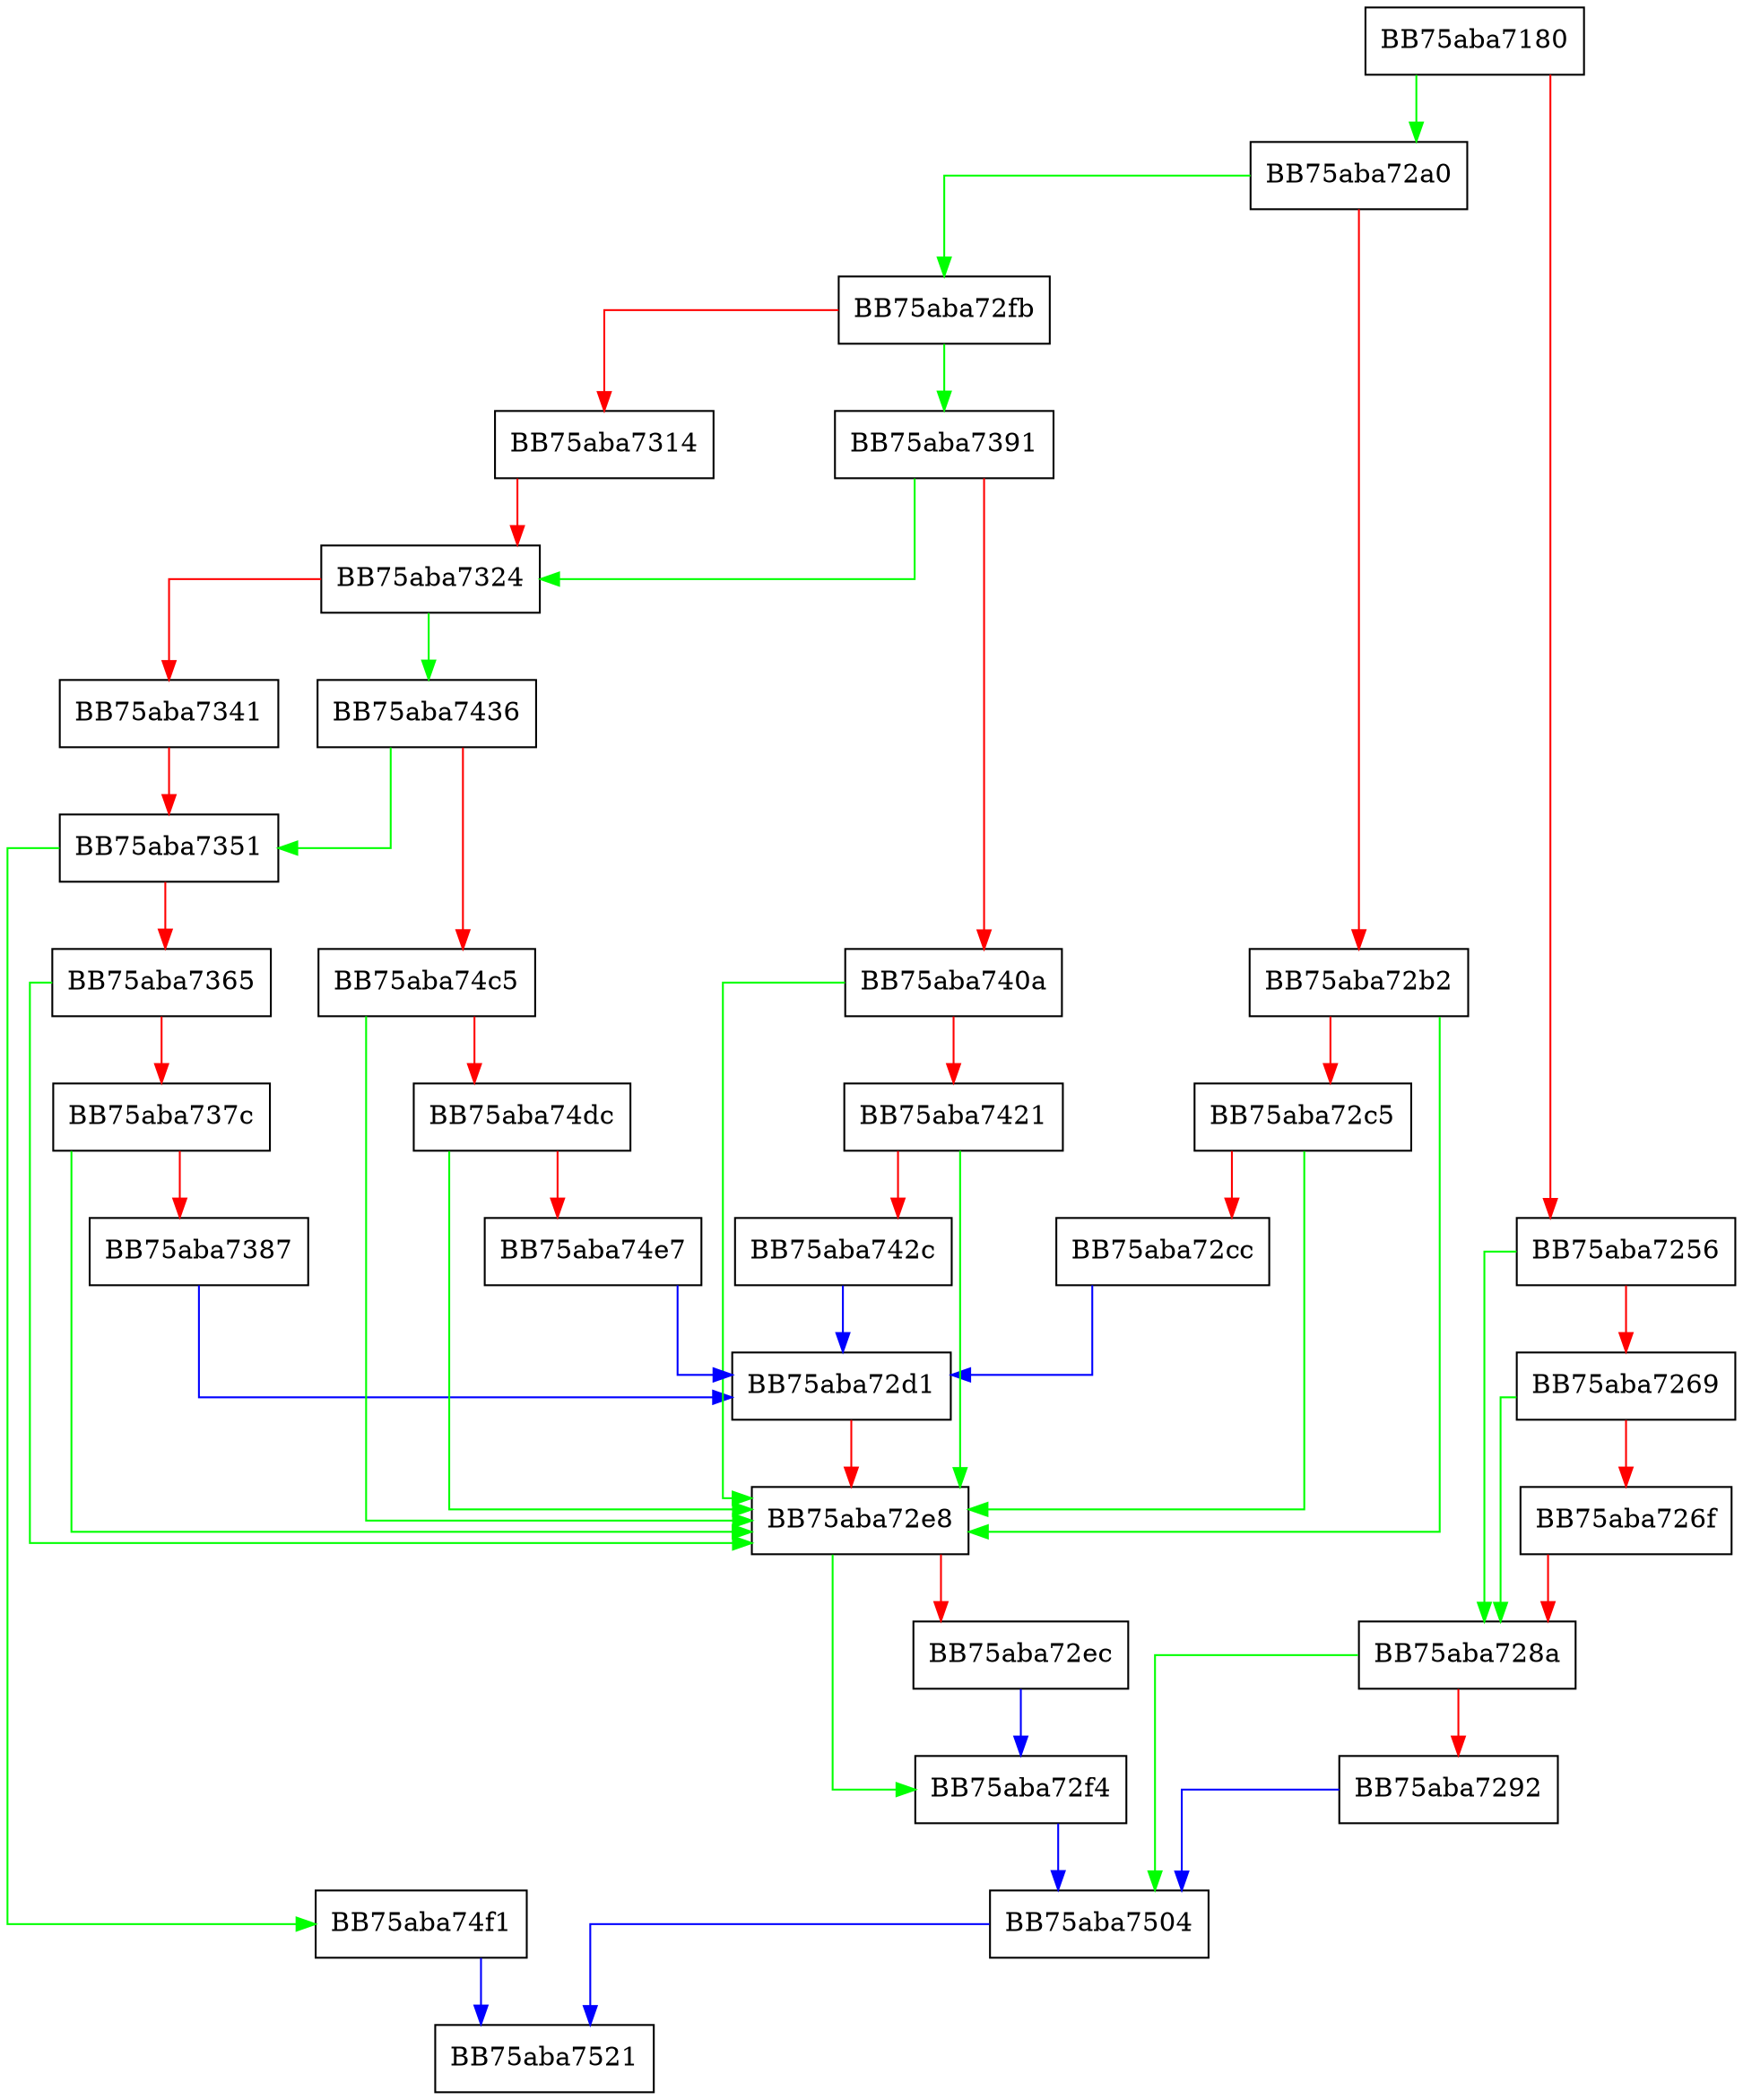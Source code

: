 digraph GetWFPEngine {
  node [shape="box"];
  graph [splines=ortho];
  BB75aba7180 -> BB75aba72a0 [color="green"];
  BB75aba7180 -> BB75aba7256 [color="red"];
  BB75aba7256 -> BB75aba728a [color="green"];
  BB75aba7256 -> BB75aba7269 [color="red"];
  BB75aba7269 -> BB75aba728a [color="green"];
  BB75aba7269 -> BB75aba726f [color="red"];
  BB75aba726f -> BB75aba728a [color="red"];
  BB75aba728a -> BB75aba7504 [color="green"];
  BB75aba728a -> BB75aba7292 [color="red"];
  BB75aba7292 -> BB75aba7504 [color="blue"];
  BB75aba72a0 -> BB75aba72fb [color="green"];
  BB75aba72a0 -> BB75aba72b2 [color="red"];
  BB75aba72b2 -> BB75aba72e8 [color="green"];
  BB75aba72b2 -> BB75aba72c5 [color="red"];
  BB75aba72c5 -> BB75aba72e8 [color="green"];
  BB75aba72c5 -> BB75aba72cc [color="red"];
  BB75aba72cc -> BB75aba72d1 [color="blue"];
  BB75aba72d1 -> BB75aba72e8 [color="red"];
  BB75aba72e8 -> BB75aba72f4 [color="green"];
  BB75aba72e8 -> BB75aba72ec [color="red"];
  BB75aba72ec -> BB75aba72f4 [color="blue"];
  BB75aba72f4 -> BB75aba7504 [color="blue"];
  BB75aba72fb -> BB75aba7391 [color="green"];
  BB75aba72fb -> BB75aba7314 [color="red"];
  BB75aba7314 -> BB75aba7324 [color="red"];
  BB75aba7324 -> BB75aba7436 [color="green"];
  BB75aba7324 -> BB75aba7341 [color="red"];
  BB75aba7341 -> BB75aba7351 [color="red"];
  BB75aba7351 -> BB75aba74f1 [color="green"];
  BB75aba7351 -> BB75aba7365 [color="red"];
  BB75aba7365 -> BB75aba72e8 [color="green"];
  BB75aba7365 -> BB75aba737c [color="red"];
  BB75aba737c -> BB75aba72e8 [color="green"];
  BB75aba737c -> BB75aba7387 [color="red"];
  BB75aba7387 -> BB75aba72d1 [color="blue"];
  BB75aba7391 -> BB75aba7324 [color="green"];
  BB75aba7391 -> BB75aba740a [color="red"];
  BB75aba740a -> BB75aba72e8 [color="green"];
  BB75aba740a -> BB75aba7421 [color="red"];
  BB75aba7421 -> BB75aba72e8 [color="green"];
  BB75aba7421 -> BB75aba742c [color="red"];
  BB75aba742c -> BB75aba72d1 [color="blue"];
  BB75aba7436 -> BB75aba7351 [color="green"];
  BB75aba7436 -> BB75aba74c5 [color="red"];
  BB75aba74c5 -> BB75aba72e8 [color="green"];
  BB75aba74c5 -> BB75aba74dc [color="red"];
  BB75aba74dc -> BB75aba72e8 [color="green"];
  BB75aba74dc -> BB75aba74e7 [color="red"];
  BB75aba74e7 -> BB75aba72d1 [color="blue"];
  BB75aba74f1 -> BB75aba7521 [color="blue"];
  BB75aba7504 -> BB75aba7521 [color="blue"];
}